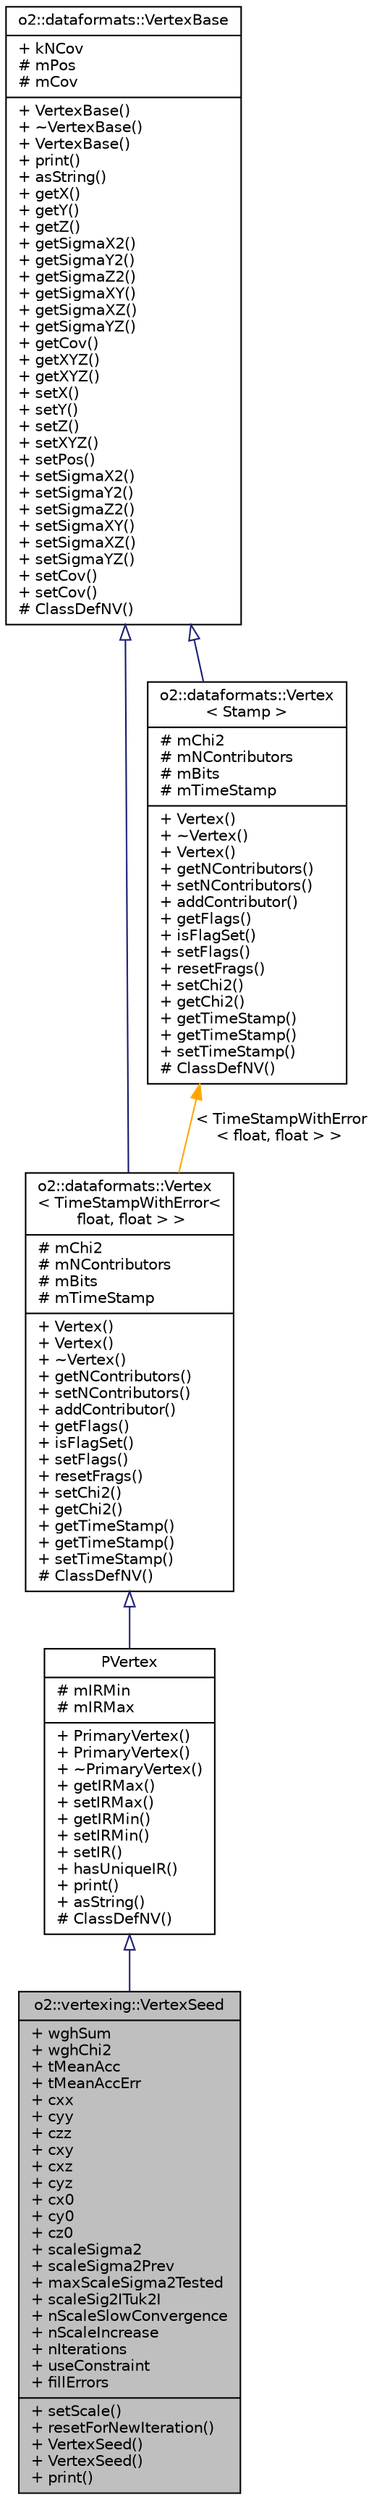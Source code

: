 digraph "o2::vertexing::VertexSeed"
{
 // INTERACTIVE_SVG=YES
  bgcolor="transparent";
  edge [fontname="Helvetica",fontsize="10",labelfontname="Helvetica",labelfontsize="10"];
  node [fontname="Helvetica",fontsize="10",shape=record];
  Node0 [label="{o2::vertexing::VertexSeed\n|+ wghSum\l+ wghChi2\l+ tMeanAcc\l+ tMeanAccErr\l+ cxx\l+ cyy\l+ czz\l+ cxy\l+ cxz\l+ cyz\l+ cx0\l+ cy0\l+ cz0\l+ scaleSigma2\l+ scaleSigma2Prev\l+ maxScaleSigma2Tested\l+ scaleSig2ITuk2I\l+ nScaleSlowConvergence\l+ nScaleIncrease\l+ nIterations\l+ useConstraint\l+ fillErrors\l|+ setScale()\l+ resetForNewIteration()\l+ VertexSeed()\l+ VertexSeed()\l+ print()\l}",height=0.2,width=0.4,color="black", fillcolor="grey75", style="filled", fontcolor="black"];
  Node1 -> Node0 [dir="back",color="midnightblue",fontsize="10",style="solid",arrowtail="onormal",fontname="Helvetica"];
  Node1 [label="{PVertex\n|# mIRMin\l# mIRMax\l|+ PrimaryVertex()\l+ PrimaryVertex()\l+ ~PrimaryVertex()\l+ getIRMax()\l+ setIRMax()\l+ getIRMin()\l+ setIRMin()\l+ setIR()\l+ hasUniqueIR()\l+ print()\l+ asString()\l# ClassDefNV()\l}",height=0.2,width=0.4,color="black",URL="$d1/d87/classo2_1_1dataformats_1_1PrimaryVertex.html"];
  Node2 -> Node1 [dir="back",color="midnightblue",fontsize="10",style="solid",arrowtail="onormal",fontname="Helvetica"];
  Node2 [label="{o2::dataformats::Vertex\l\< TimeStampWithError\<\l float, float \> \>\n|# mChi2\l# mNContributors\l# mBits\l# mTimeStamp\l|+ Vertex()\l+ Vertex()\l+ ~Vertex()\l+ getNContributors()\l+ setNContributors()\l+ addContributor()\l+ getFlags()\l+ isFlagSet()\l+ setFlags()\l+ resetFrags()\l+ setChi2()\l+ getChi2()\l+ getTimeStamp()\l+ getTimeStamp()\l+ setTimeStamp()\l# ClassDefNV()\l}",height=0.2,width=0.4,color="black",URL="$dd/ded/classo2_1_1dataformats_1_1Vertex.html"];
  Node3 -> Node2 [dir="back",color="midnightblue",fontsize="10",style="solid",arrowtail="onormal",fontname="Helvetica"];
  Node3 [label="{o2::dataformats::VertexBase\n|+ kNCov\l# mPos\l# mCov\l|+ VertexBase()\l+ ~VertexBase()\l+ VertexBase()\l+ print()\l+ asString()\l+ getX()\l+ getY()\l+ getZ()\l+ getSigmaX2()\l+ getSigmaY2()\l+ getSigmaZ2()\l+ getSigmaXY()\l+ getSigmaXZ()\l+ getSigmaYZ()\l+ getCov()\l+ getXYZ()\l+ getXYZ()\l+ setX()\l+ setY()\l+ setZ()\l+ setXYZ()\l+ setPos()\l+ setSigmaX2()\l+ setSigmaY2()\l+ setSigmaZ2()\l+ setSigmaXY()\l+ setSigmaXZ()\l+ setSigmaYZ()\l+ setCov()\l+ setCov()\l# ClassDefNV()\l}",height=0.2,width=0.4,color="black",URL="$dc/d08/classo2_1_1dataformats_1_1VertexBase.html"];
  Node4 -> Node2 [dir="back",color="orange",fontsize="10",style="solid",label=" \< TimeStampWithError\l\< float, float \> \>" ,fontname="Helvetica"];
  Node4 [label="{o2::dataformats::Vertex\l\< Stamp \>\n|# mChi2\l# mNContributors\l# mBits\l# mTimeStamp\l|+ Vertex()\l+ ~Vertex()\l+ Vertex()\l+ getNContributors()\l+ setNContributors()\l+ addContributor()\l+ getFlags()\l+ isFlagSet()\l+ setFlags()\l+ resetFrags()\l+ setChi2()\l+ getChi2()\l+ getTimeStamp()\l+ getTimeStamp()\l+ setTimeStamp()\l# ClassDefNV()\l}",height=0.2,width=0.4,color="black",URL="$dd/ded/classo2_1_1dataformats_1_1Vertex.html"];
  Node3 -> Node4 [dir="back",color="midnightblue",fontsize="10",style="solid",arrowtail="onormal",fontname="Helvetica"];
}
